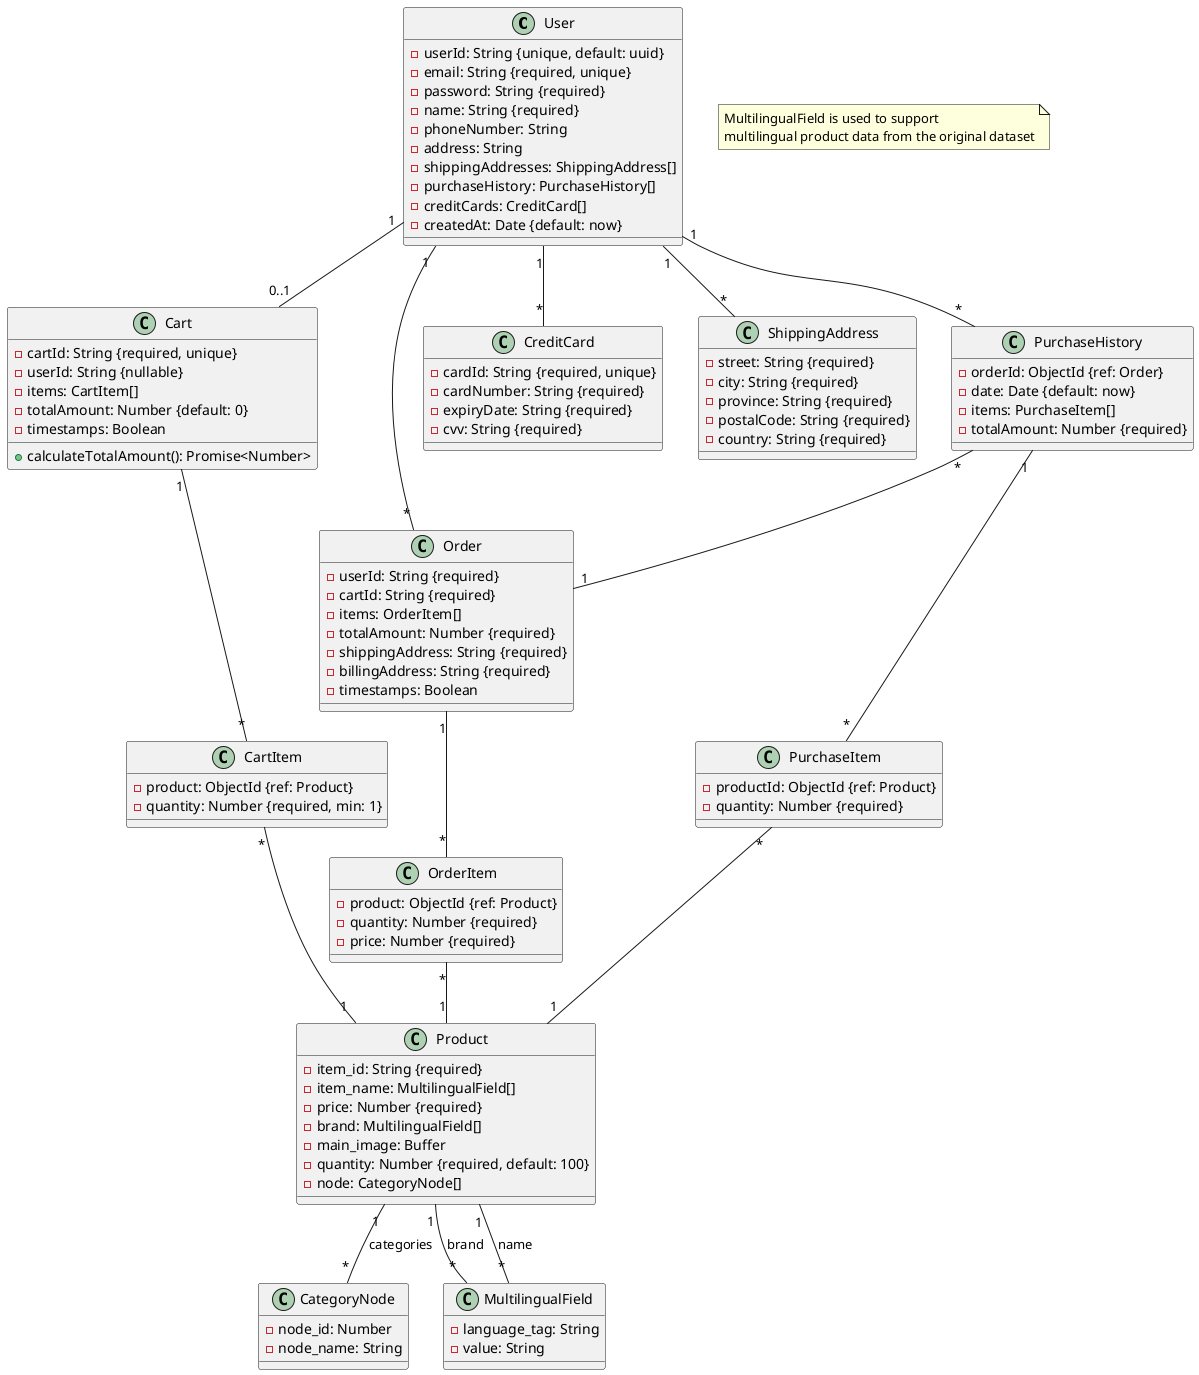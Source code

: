 @startuml E-commerce System Class Diagram

' Models based on actual MongoDB Schemas
class User {
  -userId: String {unique, default: uuid}
  -email: String {required, unique}
  -password: String {required}
  -name: String {required}
  -phoneNumber: String
  -address: String
  -shippingAddresses: ShippingAddress[]
  -purchaseHistory: PurchaseHistory[]
  -creditCards: CreditCard[]
  -createdAt: Date {default: now}
}

class Product {
  -item_id: String {required}
  -item_name: MultilingualField[]
  -price: Number {required}
  -brand: MultilingualField[]
  -main_image: Buffer
  -quantity: Number {required, default: 100}
  -node: CategoryNode[]
}

class Order {
  -userId: String {required}
  -cartId: String {required}
  -items: OrderItem[]
  -totalAmount: Number {required}
  -shippingAddress: String {required}
  -billingAddress: String {required}
  -timestamps: Boolean
}

class Cart {
  -cartId: String {required, unique}
  -userId: String {nullable}
  -items: CartItem[]
  -totalAmount: Number {default: 0}
  -timestamps: Boolean
  +calculateTotalAmount(): Promise<Number>
}

class CartItem {
  -product: ObjectId {ref: Product}
  -quantity: Number {required, min: 1}
}

class OrderItem {
  -product: ObjectId {ref: Product}
  -quantity: Number {required}
  -price: Number {required}
}

class CreditCard {
  -cardId: String {required, unique}
  -cardNumber: String {required}
  -expiryDate: String {required}
  -cvv: String {required}
}

class ShippingAddress {
  -street: String {required}
  -city: String {required}
  -province: String {required}
  -postalCode: String {required}
  -country: String {required}
}

class PurchaseHistory {
  -orderId: ObjectId {ref: Order}
  -date: Date {default: now}
  -items: PurchaseItem[]
  -totalAmount: Number {required}
}

class PurchaseItem {
  -productId: ObjectId {ref: Product}
  -quantity: Number {required}
}

class CategoryNode {
  -node_id: Number
  -node_name: String
}

class MultilingualField {
  -language_tag: String
  -value: String
}

' Relationships based on MongoDB Schema References
User "1" -- "*" ShippingAddress
User "1" -- "*" CreditCard
User "1" -- "*" PurchaseHistory
User "1" -- "*" Order
User "1" -- "0..1" Cart

Cart "1" -- "*" CartItem
CartItem "*" -- "1" Product

Order "1" -- "*" OrderItem
OrderItem "*" -- "1" Product

Product "1" -- "*" MultilingualField : name
Product "1" -- "*" MultilingualField : brand
Product "1" -- "*" CategoryNode : categories

PurchaseHistory "*" -- "1" Order
PurchaseHistory "1" -- "*" PurchaseItem
PurchaseItem "*" -- "1" Product

' note "All models use MongoDB Schema\nTimestamps enabled where noted" as N1
note "MultilingualField is used to support\nmultilingual product data from the original dataset" as N2
@enduml
